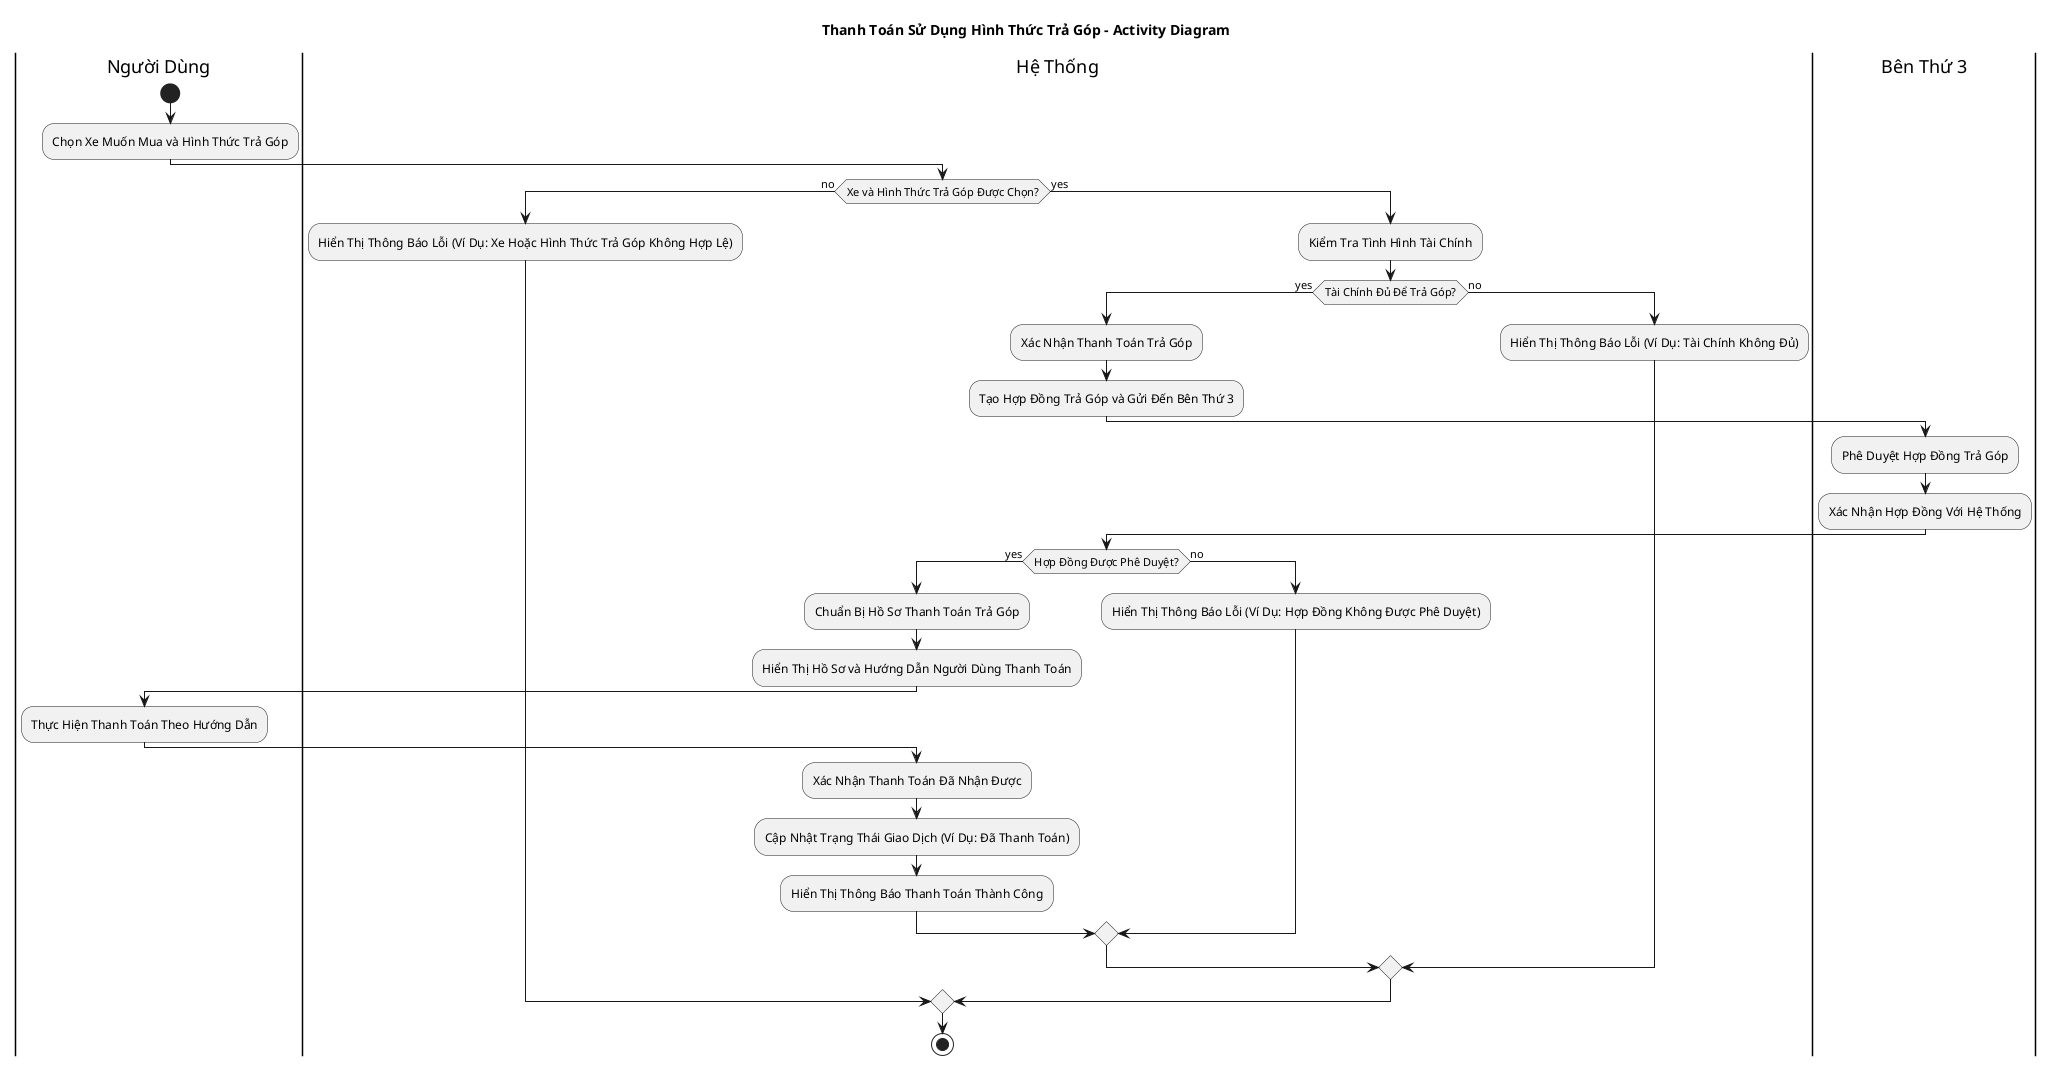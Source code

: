 @startuml
title Thanh Toán Sử Dụng Hình Thức Trả Góp - Activity Diagram

|Người Dùng|
start
:Chọn Xe Muốn Mua và Hình Thức Trả Góp;
|Hệ Thống|
if (Xe và Hình Thức Trả Góp Được Chọn?) then (no)
  :Hiển Thị Thông Báo Lỗi (Ví Dụ: Xe Hoặc Hình Thức Trả Góp Không Hợp Lệ);
else (yes)
  :Kiểm Tra Tình Hình Tài Chính;
  if (Tài Chính Đủ Để Trả Góp?) then (yes)
    :Xác Nhận Thanh Toán Trả Góp;
    :Tạo Hợp Đồng Trả Góp và Gửi Đến Bên Thứ 3;
    |Bên Thứ 3|
    :Phê Duyệt Hợp Đồng Trả Góp;
    :Xác Nhận Hợp Đồng Với Hệ Thống;
    |Hệ Thống|
    if (Hợp Đồng Được Phê Duyệt?) then (yes)
      :Chuẩn Bị Hồ Sơ Thanh Toán Trả Góp;
      :Hiển Thị Hồ Sơ và Hướng Dẫn Người Dùng Thanh Toán;
      |Người Dùng|
      :Thực Hiện Thanh Toán Theo Hướng Dẫn;
      |Hệ Thống|
      :Xác Nhận Thanh Toán Đã Nhận Được;
      :Cập Nhật Trạng Thái Giao Dịch (Ví Dụ: Đã Thanh Toán);
      :Hiển Thị Thông Báo Thanh Toán Thành Công;
    else (no)
      :Hiển Thị Thông Báo Lỗi (Ví Dụ: Hợp Đồng Không Được Phê Duyệt);
    endif
  else (no)
    :Hiển Thị Thông Báo Lỗi (Ví Dụ: Tài Chính Không Đủ);
  endif
endif
stop
@enduml
